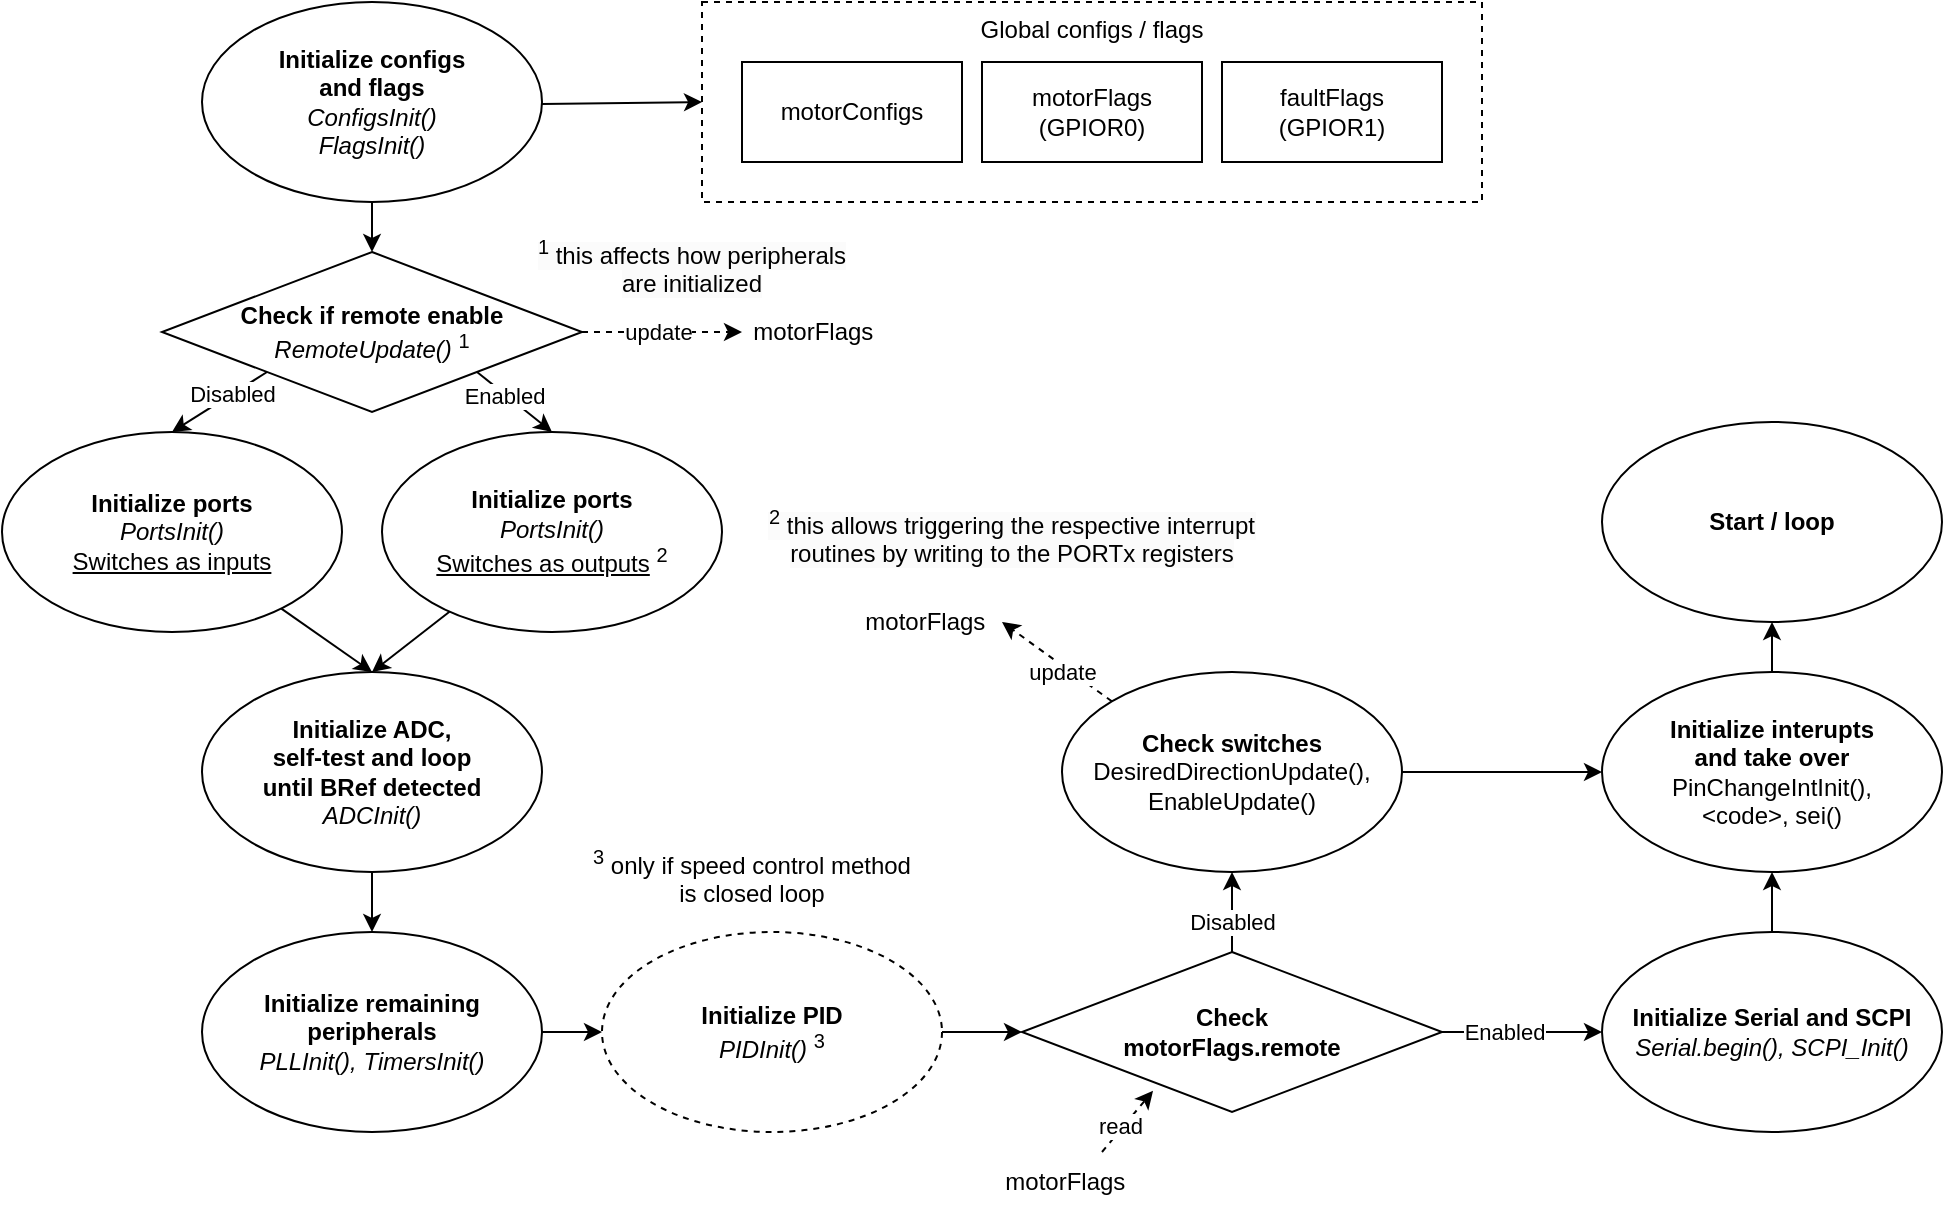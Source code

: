 <mxfile>
    <diagram id="hs6UDYdS59wV-6m-uYcL" name="Page-1">
        <mxGraphModel dx="2383" dy="1156" grid="1" gridSize="10" guides="1" tooltips="1" connect="1" arrows="1" fold="1" page="1" pageScale="1" pageWidth="1169" pageHeight="827" math="0" shadow="0">
            <root>
                <mxCell id="0"/>
                <mxCell id="1" parent="0"/>
                <mxCell id="9" value="" style="edgeStyle=none;html=1;entryX=0;entryY=0.5;entryDx=0;entryDy=0;jumpStyle=none;targetPerimeterSpacing=0;" edge="1" parent="1" source="2" target="7">
                    <mxGeometry relative="1" as="geometry"/>
                </mxCell>
                <mxCell id="43" value="" style="jumpStyle=arc;html=1;targetPerimeterSpacing=0;entryX=0.5;entryY=0;entryDx=0;entryDy=0;exitX=0.5;exitY=1;exitDx=0;exitDy=0;" edge="1" parent="1" source="2" target="41">
                    <mxGeometry relative="1" as="geometry"/>
                </mxCell>
                <mxCell id="2" value="&lt;b&gt;Initialize configs &lt;br&gt;and flags&lt;br&gt;&lt;/b&gt;&lt;i&gt;ConfigsInit()&lt;br&gt;FlagsInit()&lt;/i&gt;" style="ellipse;whiteSpace=wrap;html=1;" vertex="1" parent="1">
                    <mxGeometry x="180" y="120" width="170" height="100" as="geometry"/>
                </mxCell>
                <mxCell id="51" value="" style="edgeStyle=none;jumpStyle=arc;html=1;targetPerimeterSpacing=0;" edge="1" parent="1" source="10" target="49">
                    <mxGeometry relative="1" as="geometry"/>
                </mxCell>
                <mxCell id="10" value="&lt;b style=&quot;border-color: var(--border-color);&quot;&gt;Initialize ADC, &lt;br&gt;self-test and loop &lt;br&gt;until BRef detected&lt;br style=&quot;border-color: var(--border-color);&quot;&gt;&lt;/b&gt;&lt;span style=&quot;border-color: var(--border-color); background-color: initial;&quot;&gt;&lt;i style=&quot;border-color: var(--border-color);&quot;&gt;ADCInit()&lt;br style=&quot;border-color: var(--border-color);&quot;&gt;&lt;/i&gt;&lt;/span&gt;" style="ellipse;whiteSpace=wrap;html=1;" vertex="1" parent="1">
                    <mxGeometry x="180" y="455" width="170" height="100" as="geometry"/>
                </mxCell>
                <mxCell id="13" value="&lt;span style=&quot;color: rgb(0, 0, 0); font-family: Helvetica; font-size: 12px; font-style: normal; font-variant-ligatures: normal; font-variant-caps: normal; font-weight: 400; letter-spacing: normal; orphans: 2; text-indent: 0px; text-transform: none; widows: 2; word-spacing: 0px; -webkit-text-stroke-width: 0px; background-color: rgb(251, 251, 251); text-decoration-thickness: initial; text-decoration-style: initial; text-decoration-color: initial; float: none; display: inline !important;&quot;&gt;&lt;sup&gt;1&lt;/sup&gt; this affects how peripherals are initialized&lt;/span&gt;" style="text;whiteSpace=wrap;html=1;align=center;" vertex="1" parent="1">
                    <mxGeometry x="340" y="230" width="170" height="40" as="geometry"/>
                </mxCell>
                <mxCell id="57" value="" style="edgeStyle=none;jumpStyle=arc;html=1;targetPerimeterSpacing=0;" edge="1" parent="1" source="18" target="52">
                    <mxGeometry relative="1" as="geometry"/>
                </mxCell>
                <mxCell id="18" value="&lt;b&gt;Initialize PID&lt;br&gt;&lt;/b&gt;&lt;i&gt;PIDInit() &lt;/i&gt;&lt;sup&gt;3&lt;/sup&gt;" style="ellipse;whiteSpace=wrap;html=1;dashed=1;" vertex="1" parent="1">
                    <mxGeometry x="380" y="585" width="170" height="100" as="geometry"/>
                </mxCell>
                <mxCell id="28" value="" style="group" vertex="1" connectable="0" parent="1">
                    <mxGeometry x="430" y="130" width="390" height="90" as="geometry"/>
                </mxCell>
                <mxCell id="7" value="Global configs / flags" style="rounded=0;whiteSpace=wrap;html=1;dashed=1;verticalAlign=top;" vertex="1" parent="28">
                    <mxGeometry y="-10" width="390" height="100" as="geometry"/>
                </mxCell>
                <mxCell id="3" value="motorConfigs" style="rounded=0;whiteSpace=wrap;html=1;" vertex="1" parent="28">
                    <mxGeometry x="20" y="20" width="110" height="50" as="geometry"/>
                </mxCell>
                <mxCell id="4" value="motorFlags&lt;br&gt;(GPIOR0)" style="rounded=0;whiteSpace=wrap;html=1;" vertex="1" parent="28">
                    <mxGeometry x="140" y="20" width="110" height="50" as="geometry"/>
                </mxCell>
                <mxCell id="5" value="faultFlags&lt;br&gt;(GPIOR1)" style="rounded=0;whiteSpace=wrap;html=1;" vertex="1" parent="28">
                    <mxGeometry x="260" y="20" width="110" height="50" as="geometry"/>
                </mxCell>
                <mxCell id="84" value="" style="edgeStyle=none;jumpStyle=arc;html=1;targetPerimeterSpacing=0;" edge="1" parent="1" source="29" target="83">
                    <mxGeometry relative="1" as="geometry"/>
                </mxCell>
                <mxCell id="29" value="&lt;b&gt;Initialize interupts &lt;/b&gt;&lt;br&gt;&lt;b&gt;and take over&lt;/b&gt;&lt;br&gt;PinChangeIntInit(),&lt;br&gt;&amp;lt;code&amp;gt;, sei()" style="ellipse;whiteSpace=wrap;html=1;" vertex="1" parent="1">
                    <mxGeometry x="880" y="455" width="170" height="100" as="geometry"/>
                </mxCell>
                <mxCell id="78" value="" style="edgeStyle=none;jumpStyle=arc;html=1;targetPerimeterSpacing=0;" edge="1" parent="1" source="39" target="29">
                    <mxGeometry relative="1" as="geometry"/>
                </mxCell>
                <mxCell id="39" value="&lt;b&gt;Initialize Serial and SCPI&lt;/b&gt;&lt;br&gt;&lt;i&gt;Serial.begin(), SCPI_Init()&lt;/i&gt;" style="ellipse;whiteSpace=wrap;html=1;" vertex="1" parent="1">
                    <mxGeometry x="880" y="585" width="170" height="100" as="geometry"/>
                </mxCell>
                <mxCell id="47" style="edgeStyle=none;jumpStyle=arc;html=1;entryX=0.5;entryY=0;entryDx=0;entryDy=0;targetPerimeterSpacing=0;" edge="1" parent="1" source="40" target="10">
                    <mxGeometry relative="1" as="geometry"/>
                </mxCell>
                <mxCell id="40" value="&lt;b&gt;Initialize ports&lt;br&gt;&lt;/b&gt;&lt;span style=&quot;background-color: initial;&quot;&gt;&lt;i&gt;PortsInit()&lt;/i&gt;&lt;br&gt;&lt;u style=&quot;&quot;&gt;Switches as inputs&lt;/u&gt;&lt;br&gt;&lt;/span&gt;" style="ellipse;whiteSpace=wrap;html=1;" vertex="1" parent="1">
                    <mxGeometry x="80" y="335" width="170" height="100" as="geometry"/>
                </mxCell>
                <mxCell id="45" style="edgeStyle=none;jumpStyle=arc;html=1;exitX=1;exitY=1;exitDx=0;exitDy=0;entryX=0.5;entryY=0;entryDx=0;entryDy=0;targetPerimeterSpacing=0;" edge="1" parent="1" source="41" target="44">
                    <mxGeometry relative="1" as="geometry"/>
                </mxCell>
                <mxCell id="58" value="Enabled" style="edgeLabel;html=1;align=center;verticalAlign=middle;resizable=0;points=[];" vertex="1" connectable="0" parent="45">
                    <mxGeometry x="-0.281" y="-1" relative="1" as="geometry">
                        <mxPoint as="offset"/>
                    </mxGeometry>
                </mxCell>
                <mxCell id="46" style="edgeStyle=none;jumpStyle=arc;html=1;exitX=0;exitY=1;exitDx=0;exitDy=0;entryX=0.5;entryY=0;entryDx=0;entryDy=0;targetPerimeterSpacing=0;" edge="1" parent="1" source="41" target="40">
                    <mxGeometry relative="1" as="geometry"/>
                </mxCell>
                <mxCell id="60" value="Disabled" style="edgeLabel;html=1;align=center;verticalAlign=middle;resizable=0;points=[];" vertex="1" connectable="0" parent="46">
                    <mxGeometry x="-0.25" relative="1" as="geometry">
                        <mxPoint as="offset"/>
                    </mxGeometry>
                </mxCell>
                <mxCell id="53" style="edgeStyle=none;jumpStyle=arc;html=1;targetPerimeterSpacing=0;entryX=0;entryY=0.5;entryDx=0;entryDy=0;dashed=1;" edge="1" parent="1" source="41" target="55">
                    <mxGeometry relative="1" as="geometry">
                        <mxPoint x="360" y="235" as="targetPoint"/>
                    </mxGeometry>
                </mxCell>
                <mxCell id="63" value="update" style="edgeLabel;html=1;align=center;verticalAlign=middle;resizable=0;points=[];" vertex="1" connectable="0" parent="53">
                    <mxGeometry x="0.301" y="-1" relative="1" as="geometry">
                        <mxPoint x="-14" y="-1" as="offset"/>
                    </mxGeometry>
                </mxCell>
                <mxCell id="41" value="&lt;b style=&quot;border-color: var(--border-color);&quot;&gt;Check if remote enable&lt;/b&gt;&lt;i style=&quot;border-color: var(--border-color);&quot;&gt;&lt;br style=&quot;border-color: var(--border-color);&quot;&gt;RemoteUpdate()&lt;/i&gt;&amp;nbsp;&lt;sup&gt;1&lt;/sup&gt;" style="rhombus;whiteSpace=wrap;html=1;" vertex="1" parent="1">
                    <mxGeometry x="160" y="245" width="210" height="80" as="geometry"/>
                </mxCell>
                <mxCell id="48" style="edgeStyle=none;jumpStyle=arc;html=1;entryX=0.5;entryY=0;entryDx=0;entryDy=0;targetPerimeterSpacing=0;" edge="1" parent="1" source="44" target="10">
                    <mxGeometry relative="1" as="geometry"/>
                </mxCell>
                <mxCell id="44" value="&lt;b&gt;Initialize ports&lt;br&gt;&lt;/b&gt;&lt;span style=&quot;background-color: initial;&quot;&gt;&lt;i&gt;PortsInit()&lt;/i&gt;&lt;br&gt;&lt;u style=&quot;&quot;&gt;Switches as outputs&lt;/u&gt;&amp;nbsp;&lt;sup&gt;2&lt;/sup&gt;&lt;br&gt;&lt;/span&gt;" style="ellipse;whiteSpace=wrap;html=1;" vertex="1" parent="1">
                    <mxGeometry x="270" y="335" width="170" height="100" as="geometry"/>
                </mxCell>
                <mxCell id="56" value="" style="edgeStyle=none;jumpStyle=arc;html=1;targetPerimeterSpacing=0;" edge="1" parent="1" source="49" target="18">
                    <mxGeometry relative="1" as="geometry"/>
                </mxCell>
                <mxCell id="49" value="&lt;b style=&quot;border-color: var(--border-color);&quot;&gt;Initialize remaining peripherals&lt;br style=&quot;border-color: var(--border-color);&quot;&gt;&lt;/b&gt;&lt;i style=&quot;border-color: var(--border-color);&quot;&gt;PLLInit(), T&lt;/i&gt;&lt;i style=&quot;border-color: var(--border-color); background-color: initial;&quot;&gt;imersInit()&lt;/i&gt;&lt;i&gt;&lt;span style=&quot;background-color: initial;&quot;&gt;&lt;br&gt;&lt;/span&gt;&lt;/i&gt;" style="ellipse;whiteSpace=wrap;html=1;" vertex="1" parent="1">
                    <mxGeometry x="180" y="585" width="170" height="100" as="geometry"/>
                </mxCell>
                <mxCell id="61" value="" style="edgeStyle=none;jumpStyle=arc;html=1;targetPerimeterSpacing=0;" edge="1" parent="1" source="52" target="39">
                    <mxGeometry relative="1" as="geometry"/>
                </mxCell>
                <mxCell id="62" value="Enabled" style="edgeLabel;html=1;align=center;verticalAlign=middle;resizable=0;points=[];" vertex="1" connectable="0" parent="61">
                    <mxGeometry x="-0.537" y="1" relative="1" as="geometry">
                        <mxPoint x="12" y="1" as="offset"/>
                    </mxGeometry>
                </mxCell>
                <mxCell id="65" value="" style="edgeStyle=none;jumpStyle=arc;html=1;targetPerimeterSpacing=0;" edge="1" parent="1" source="52" target="64">
                    <mxGeometry relative="1" as="geometry"/>
                </mxCell>
                <mxCell id="75" value="Disabled" style="edgeLabel;html=1;align=center;verticalAlign=middle;resizable=0;points=[];" vertex="1" connectable="0" parent="65">
                    <mxGeometry x="-0.383" relative="1" as="geometry">
                        <mxPoint y="-3" as="offset"/>
                    </mxGeometry>
                </mxCell>
                <mxCell id="52" value="&lt;b style=&quot;border-color: var(--border-color);&quot;&gt;Check &lt;br&gt;motorFlags.r&lt;/b&gt;&lt;span style=&quot;border-color: var(--border-color);&quot;&gt;&lt;b&gt;emote&lt;/b&gt;&lt;br&gt;&lt;/span&gt;" style="rhombus;whiteSpace=wrap;html=1;" vertex="1" parent="1">
                    <mxGeometry x="590" y="595" width="210" height="80" as="geometry"/>
                </mxCell>
                <mxCell id="55" value="&amp;nbsp;motorFlags" style="text;html=1;strokeColor=none;fillColor=none;align=center;verticalAlign=middle;whiteSpace=wrap;rounded=0;spacingLeft=8;spacing=0;" vertex="1" parent="1">
                    <mxGeometry x="450" y="270" width="60" height="30" as="geometry"/>
                </mxCell>
                <mxCell id="68" style="edgeStyle=none;jumpStyle=arc;html=1;exitX=0;exitY=0;exitDx=0;exitDy=0;entryX=1;entryY=0.5;entryDx=0;entryDy=0;targetPerimeterSpacing=0;dashed=1;" edge="1" parent="1" source="64" target="66">
                    <mxGeometry relative="1" as="geometry"/>
                </mxCell>
                <mxCell id="69" value="update" style="edgeLabel;html=1;align=center;verticalAlign=middle;resizable=0;points=[];" vertex="1" connectable="0" parent="68">
                    <mxGeometry x="-0.456" y="3" relative="1" as="geometry">
                        <mxPoint x="-8" y="-6" as="offset"/>
                    </mxGeometry>
                </mxCell>
                <mxCell id="76" value="" style="edgeStyle=none;jumpStyle=arc;html=1;targetPerimeterSpacing=0;" edge="1" parent="1" source="64" target="29">
                    <mxGeometry relative="1" as="geometry">
                        <Array as="points"/>
                    </mxGeometry>
                </mxCell>
                <mxCell id="64" value="&lt;b&gt;Check switches&lt;br&gt;&lt;/b&gt;DesiredDirectionUpdate(),&lt;br&gt;EnableUpdate()" style="ellipse;whiteSpace=wrap;html=1;" vertex="1" parent="1">
                    <mxGeometry x="610" y="455" width="170" height="100" as="geometry"/>
                </mxCell>
                <mxCell id="66" value="&amp;nbsp;motorFlags" style="text;html=1;strokeColor=none;fillColor=none;align=center;verticalAlign=middle;whiteSpace=wrap;rounded=0;spacingLeft=8;spacing=8;spacingRight=8;" vertex="1" parent="1">
                    <mxGeometry x="500" y="415" width="80" height="30" as="geometry"/>
                </mxCell>
                <mxCell id="73" style="edgeStyle=none;jumpStyle=arc;html=1;entryX=0.312;entryY=0.867;entryDx=0;entryDy=0;dashed=1;targetPerimeterSpacing=0;exitX=0.75;exitY=0;exitDx=0;exitDy=0;exitPerimeter=0;entryPerimeter=0;" edge="1" parent="1" source="72" target="52">
                    <mxGeometry relative="1" as="geometry"/>
                </mxCell>
                <mxCell id="74" value="read" style="edgeLabel;html=1;align=center;verticalAlign=middle;resizable=0;points=[];" vertex="1" connectable="0" parent="73">
                    <mxGeometry x="-0.366" y="-1" relative="1" as="geometry">
                        <mxPoint y="-4" as="offset"/>
                    </mxGeometry>
                </mxCell>
                <mxCell id="72" value="&amp;nbsp;motorFlags" style="text;html=1;strokeColor=none;fillColor=none;align=center;verticalAlign=middle;whiteSpace=wrap;rounded=0;spacingLeft=8;spacing=8;spacingRight=8;" vertex="1" parent="1">
                    <mxGeometry x="570" y="695" width="80" height="30" as="geometry"/>
                </mxCell>
                <mxCell id="79" value="&lt;span style=&quot;color: rgb(0, 0, 0); font-family: Helvetica; font-size: 12px; font-style: normal; font-variant-ligatures: normal; font-variant-caps: normal; font-weight: 400; letter-spacing: normal; orphans: 2; text-indent: 0px; text-transform: none; widows: 2; word-spacing: 0px; -webkit-text-stroke-width: 0px; background-color: rgb(251, 251, 251); text-decoration-thickness: initial; text-decoration-style: initial; text-decoration-color: initial; float: none; display: inline !important;&quot;&gt;&lt;sup&gt;2&lt;/sup&gt; this allows triggering the respective interrupt routines by writing to the PORTx registers&lt;/span&gt;" style="text;whiteSpace=wrap;html=1;align=center;" vertex="1" parent="1">
                    <mxGeometry x="450" y="365" width="270" height="40" as="geometry"/>
                </mxCell>
                <mxCell id="81" value="&lt;sup&gt;3&lt;/sup&gt; only if speed control method&lt;br style=&quot;border-color: var(--border-color);&quot;&gt;is closed loop" style="text;whiteSpace=wrap;html=1;align=center;" vertex="1" parent="1">
                    <mxGeometry x="370" y="535" width="170" height="40" as="geometry"/>
                </mxCell>
                <mxCell id="83" value="&lt;b&gt;Start / loop&lt;/b&gt;" style="ellipse;whiteSpace=wrap;html=1;" vertex="1" parent="1">
                    <mxGeometry x="880" y="330" width="170" height="100" as="geometry"/>
                </mxCell>
            </root>
        </mxGraphModel>
    </diagram>
</mxfile>